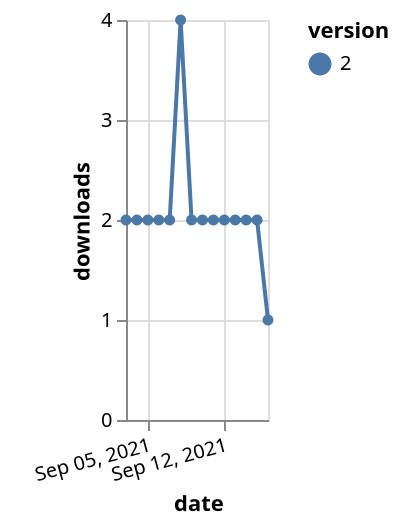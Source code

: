 {"$schema": "https://vega.github.io/schema/vega-lite/v5.json", "description": "A simple bar chart with embedded data.", "data": {"values": [{"date": "2021-09-03", "total": 3035, "delta": 2, "version": "2"}, {"date": "2021-09-04", "total": 3037, "delta": 2, "version": "2"}, {"date": "2021-09-05", "total": 3039, "delta": 2, "version": "2"}, {"date": "2021-09-06", "total": 3041, "delta": 2, "version": "2"}, {"date": "2021-09-07", "total": 3043, "delta": 2, "version": "2"}, {"date": "2021-09-08", "total": 3047, "delta": 4, "version": "2"}, {"date": "2021-09-09", "total": 3049, "delta": 2, "version": "2"}, {"date": "2021-09-10", "total": 3051, "delta": 2, "version": "2"}, {"date": "2021-09-11", "total": 3053, "delta": 2, "version": "2"}, {"date": "2021-09-12", "total": 3055, "delta": 2, "version": "2"}, {"date": "2021-09-13", "total": 3057, "delta": 2, "version": "2"}, {"date": "2021-09-14", "total": 3059, "delta": 2, "version": "2"}, {"date": "2021-09-15", "total": 3061, "delta": 2, "version": "2"}, {"date": "2021-09-16", "total": 3062, "delta": 1, "version": "2"}]}, "width": "container", "mark": {"type": "line", "point": {"filled": true}}, "encoding": {"x": {"field": "date", "type": "temporal", "timeUnit": "yearmonthdate", "title": "date", "axis": {"labelAngle": -15}}, "y": {"field": "delta", "type": "quantitative", "title": "downloads"}, "color": {"field": "version", "type": "nominal"}, "tooltip": {"field": "delta"}}}